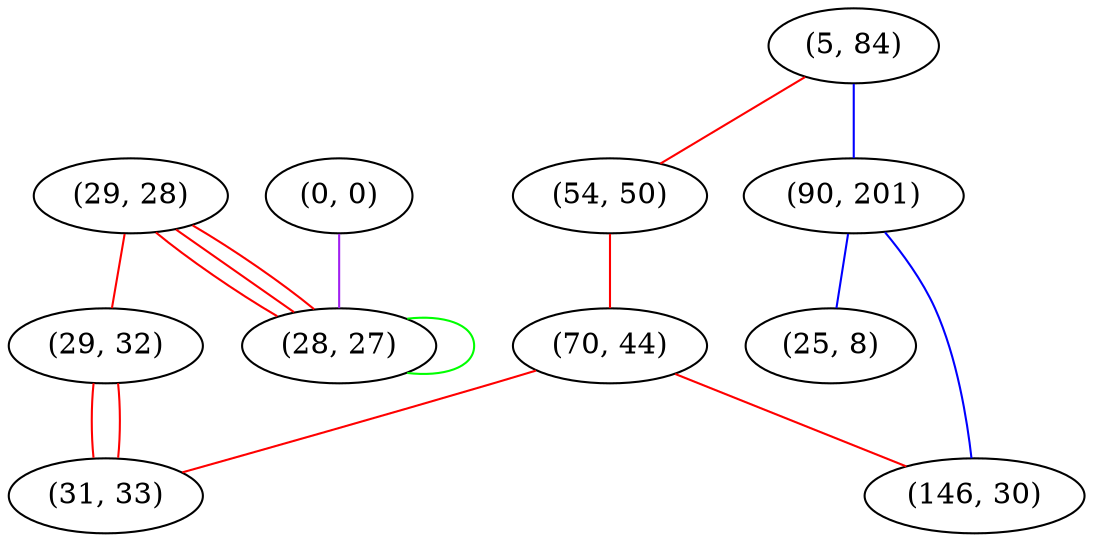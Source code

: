 graph "" {
"(29, 28)";
"(0, 0)";
"(29, 32)";
"(5, 84)";
"(54, 50)";
"(90, 201)";
"(28, 27)";
"(70, 44)";
"(25, 8)";
"(146, 30)";
"(31, 33)";
"(29, 28)" -- "(28, 27)"  [color=red, key=0, weight=1];
"(29, 28)" -- "(28, 27)"  [color=red, key=1, weight=1];
"(29, 28)" -- "(28, 27)"  [color=red, key=2, weight=1];
"(29, 28)" -- "(29, 32)"  [color=red, key=0, weight=1];
"(0, 0)" -- "(28, 27)"  [color=purple, key=0, weight=4];
"(29, 32)" -- "(31, 33)"  [color=red, key=0, weight=1];
"(29, 32)" -- "(31, 33)"  [color=red, key=1, weight=1];
"(5, 84)" -- "(54, 50)"  [color=red, key=0, weight=1];
"(5, 84)" -- "(90, 201)"  [color=blue, key=0, weight=3];
"(54, 50)" -- "(70, 44)"  [color=red, key=0, weight=1];
"(90, 201)" -- "(146, 30)"  [color=blue, key=0, weight=3];
"(90, 201)" -- "(25, 8)"  [color=blue, key=0, weight=3];
"(28, 27)" -- "(28, 27)"  [color=green, key=0, weight=2];
"(70, 44)" -- "(146, 30)"  [color=red, key=0, weight=1];
"(70, 44)" -- "(31, 33)"  [color=red, key=0, weight=1];
}
